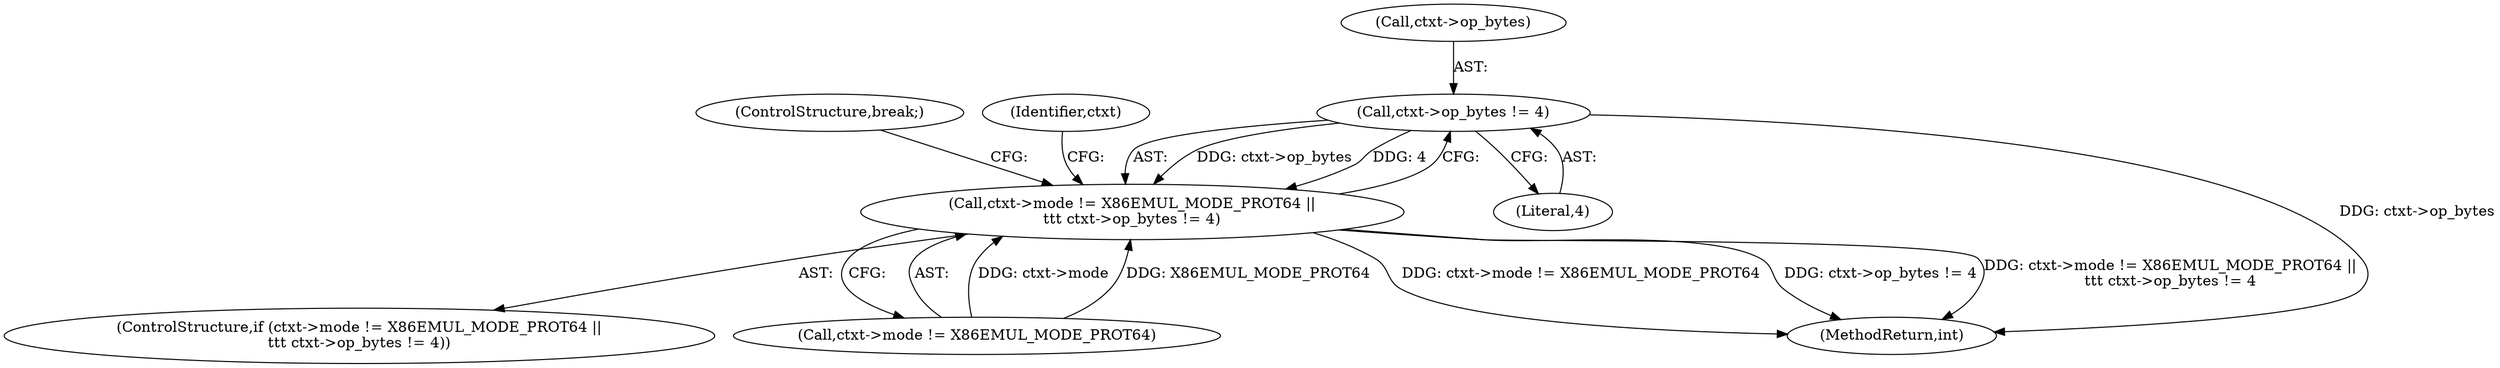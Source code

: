 digraph "0_linux_234f3ce485d54017f15cf5e0699cff4100121601_8@pointer" {
"1001304" [label="(Call,ctxt->op_bytes != 4)"];
"1001298" [label="(Call,ctxt->mode != X86EMUL_MODE_PROT64 ||\n\t\t\t ctxt->op_bytes != 4)"];
"1001298" [label="(Call,ctxt->mode != X86EMUL_MODE_PROT64 ||\n\t\t\t ctxt->op_bytes != 4)"];
"1001308" [label="(Literal,4)"];
"1001297" [label="(ControlStructure,if (ctxt->mode != X86EMUL_MODE_PROT64 ||\n\t\t\t ctxt->op_bytes != 4))"];
"1001316" [label="(ControlStructure,break;)"];
"1001304" [label="(Call,ctxt->op_bytes != 4)"];
"1001312" [label="(Identifier,ctxt)"];
"1001305" [label="(Call,ctxt->op_bytes)"];
"1001299" [label="(Call,ctxt->mode != X86EMUL_MODE_PROT64)"];
"1001480" [label="(MethodReturn,int)"];
"1001304" -> "1001298"  [label="AST: "];
"1001304" -> "1001308"  [label="CFG: "];
"1001305" -> "1001304"  [label="AST: "];
"1001308" -> "1001304"  [label="AST: "];
"1001298" -> "1001304"  [label="CFG: "];
"1001304" -> "1001480"  [label="DDG: ctxt->op_bytes"];
"1001304" -> "1001298"  [label="DDG: ctxt->op_bytes"];
"1001304" -> "1001298"  [label="DDG: 4"];
"1001298" -> "1001297"  [label="AST: "];
"1001298" -> "1001299"  [label="CFG: "];
"1001299" -> "1001298"  [label="AST: "];
"1001312" -> "1001298"  [label="CFG: "];
"1001316" -> "1001298"  [label="CFG: "];
"1001298" -> "1001480"  [label="DDG: ctxt->mode != X86EMUL_MODE_PROT64"];
"1001298" -> "1001480"  [label="DDG: ctxt->op_bytes != 4"];
"1001298" -> "1001480"  [label="DDG: ctxt->mode != X86EMUL_MODE_PROT64 ||\n\t\t\t ctxt->op_bytes != 4"];
"1001299" -> "1001298"  [label="DDG: ctxt->mode"];
"1001299" -> "1001298"  [label="DDG: X86EMUL_MODE_PROT64"];
}
